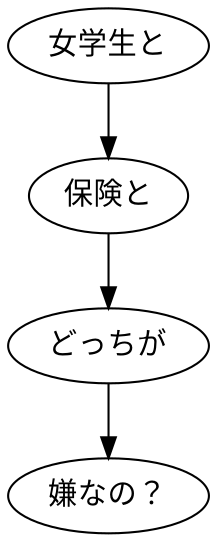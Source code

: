 digraph graph7094 {
	node0 [label="女学生と"];
	node1 [label="保険と"];
	node2 [label="どっちが"];
	node3 [label="嫌なの？"];
	node0 -> node1;
	node1 -> node2;
	node2 -> node3;
}
